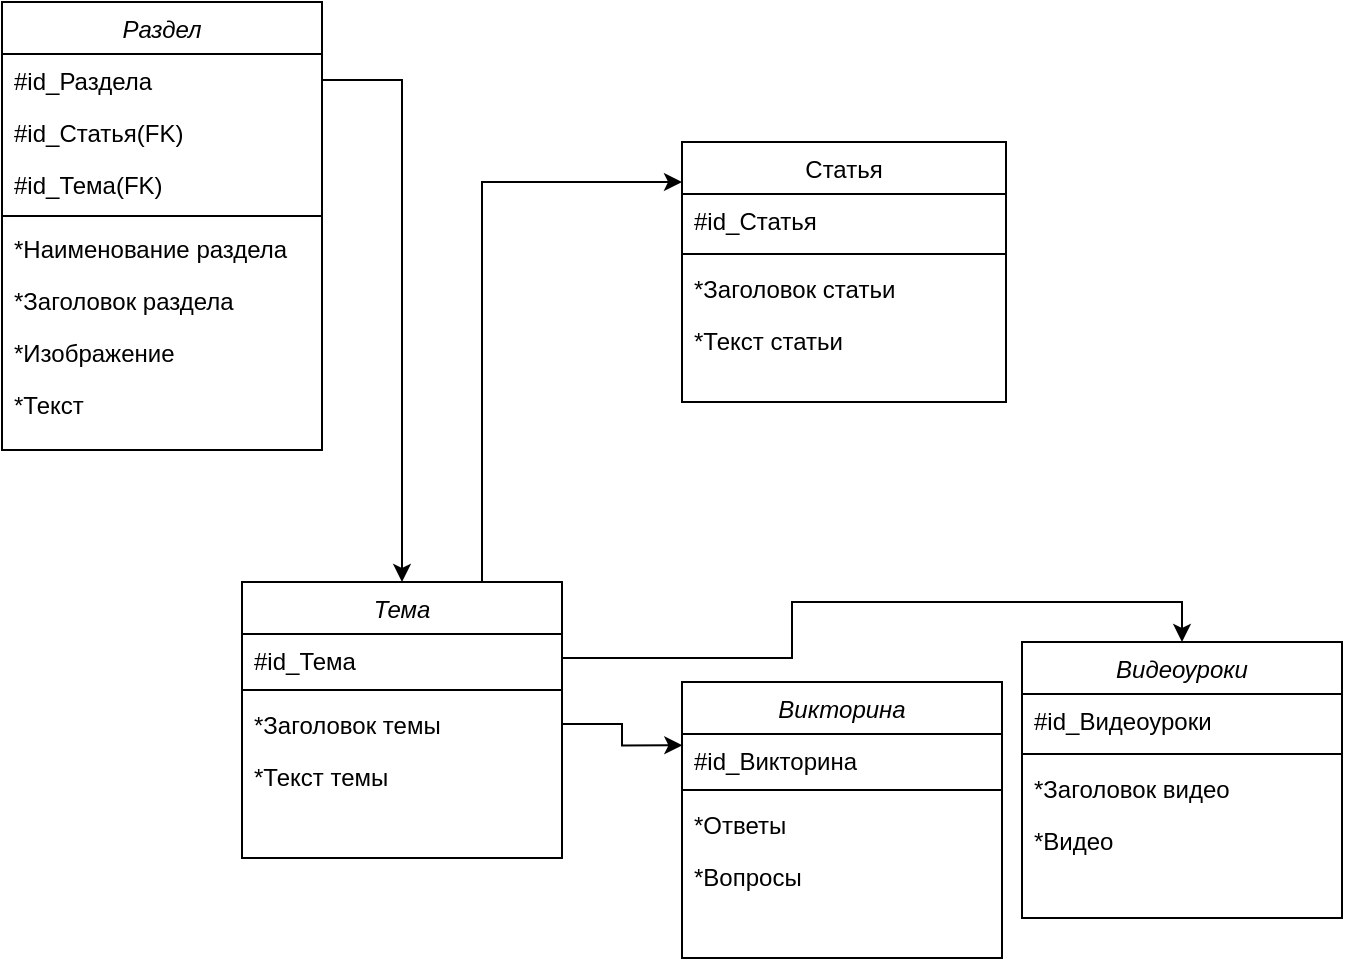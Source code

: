 <mxfile version="15.9.6" type="device"><diagram id="C5RBs43oDa-KdzZeNtuy" name="Page-1"><mxGraphModel dx="1209" dy="662" grid="1" gridSize="10" guides="1" tooltips="1" connect="1" arrows="1" fold="1" page="1" pageScale="1" pageWidth="827" pageHeight="1169" math="0" shadow="0"><root><mxCell id="WIyWlLk6GJQsqaUBKTNV-0"/><mxCell id="WIyWlLk6GJQsqaUBKTNV-1" parent="WIyWlLk6GJQsqaUBKTNV-0"/><mxCell id="zkfFHV4jXpPFQw0GAbJ--0" value="Раздел" style="swimlane;fontStyle=2;align=center;verticalAlign=top;childLayout=stackLayout;horizontal=1;startSize=26;horizontalStack=0;resizeParent=1;resizeLast=0;collapsible=1;marginBottom=0;rounded=0;shadow=0;strokeWidth=1;" parent="WIyWlLk6GJQsqaUBKTNV-1" vertex="1"><mxGeometry x="130" y="60" width="160" height="224" as="geometry"><mxRectangle x="220" y="120" width="160" height="26" as="alternateBounds"/></mxGeometry></mxCell><mxCell id="zkfFHV4jXpPFQw0GAbJ--1" value="#id_Раздела" style="text;align=left;verticalAlign=top;spacingLeft=4;spacingRight=4;overflow=hidden;rotatable=0;points=[[0,0.5],[1,0.5]];portConstraint=eastwest;" parent="zkfFHV4jXpPFQw0GAbJ--0" vertex="1"><mxGeometry y="26" width="160" height="26" as="geometry"/></mxCell><mxCell id="jIaxpOmvBQy7IhtFc4Qt-19" value="#id_Статья(FK)" style="text;align=left;verticalAlign=top;spacingLeft=4;spacingRight=4;overflow=hidden;rotatable=0;points=[[0,0.5],[1,0.5]];portConstraint=eastwest;" parent="zkfFHV4jXpPFQw0GAbJ--0" vertex="1"><mxGeometry y="52" width="160" height="26" as="geometry"/></mxCell><mxCell id="jIaxpOmvBQy7IhtFc4Qt-21" value="#id_Тема(FK)" style="text;align=left;verticalAlign=top;spacingLeft=4;spacingRight=4;overflow=hidden;rotatable=0;points=[[0,0.5],[1,0.5]];portConstraint=eastwest;" parent="zkfFHV4jXpPFQw0GAbJ--0" vertex="1"><mxGeometry y="78" width="160" height="26" as="geometry"/></mxCell><mxCell id="zkfFHV4jXpPFQw0GAbJ--4" value="" style="line;html=1;strokeWidth=1;align=left;verticalAlign=middle;spacingTop=-1;spacingLeft=3;spacingRight=3;rotatable=0;labelPosition=right;points=[];portConstraint=eastwest;" parent="zkfFHV4jXpPFQw0GAbJ--0" vertex="1"><mxGeometry y="104" width="160" height="6" as="geometry"/></mxCell><mxCell id="jIaxpOmvBQy7IhtFc4Qt-24" value="*Наименование раздела" style="text;align=left;verticalAlign=top;spacingLeft=4;spacingRight=4;overflow=hidden;rotatable=0;points=[[0,0.5],[1,0.5]];portConstraint=eastwest;" parent="zkfFHV4jXpPFQw0GAbJ--0" vertex="1"><mxGeometry y="110" width="160" height="26" as="geometry"/></mxCell><mxCell id="zkfFHV4jXpPFQw0GAbJ--5" value="*Заголовок раздела" style="text;align=left;verticalAlign=top;spacingLeft=4;spacingRight=4;overflow=hidden;rotatable=0;points=[[0,0.5],[1,0.5]];portConstraint=eastwest;" parent="zkfFHV4jXpPFQw0GAbJ--0" vertex="1"><mxGeometry y="136" width="160" height="26" as="geometry"/></mxCell><mxCell id="jIaxpOmvBQy7IhtFc4Qt-5" value="*Изображение" style="text;align=left;verticalAlign=top;spacingLeft=4;spacingRight=4;overflow=hidden;rotatable=0;points=[[0,0.5],[1,0.5]];portConstraint=eastwest;" parent="zkfFHV4jXpPFQw0GAbJ--0" vertex="1"><mxGeometry y="162" width="160" height="26" as="geometry"/></mxCell><mxCell id="jIaxpOmvBQy7IhtFc4Qt-25" value="*Текст" style="text;align=left;verticalAlign=top;spacingLeft=4;spacingRight=4;overflow=hidden;rotatable=0;points=[[0,0.5],[1,0.5]];portConstraint=eastwest;" parent="zkfFHV4jXpPFQw0GAbJ--0" vertex="1"><mxGeometry y="188" width="160" height="26" as="geometry"/></mxCell><mxCell id="zkfFHV4jXpPFQw0GAbJ--17" value="Статья" style="swimlane;fontStyle=0;align=center;verticalAlign=top;childLayout=stackLayout;horizontal=1;startSize=26;horizontalStack=0;resizeParent=1;resizeLast=0;collapsible=1;marginBottom=0;rounded=0;shadow=0;strokeWidth=1;" parent="WIyWlLk6GJQsqaUBKTNV-1" vertex="1"><mxGeometry x="470" y="130" width="162" height="130" as="geometry"><mxRectangle x="550" y="140" width="160" height="26" as="alternateBounds"/></mxGeometry></mxCell><mxCell id="zkfFHV4jXpPFQw0GAbJ--22" value="#id_Статья" style="text;align=left;verticalAlign=top;spacingLeft=4;spacingRight=4;overflow=hidden;rotatable=0;points=[[0,0.5],[1,0.5]];portConstraint=eastwest;rounded=0;shadow=0;html=0;" parent="zkfFHV4jXpPFQw0GAbJ--17" vertex="1"><mxGeometry y="26" width="162" height="26" as="geometry"/></mxCell><mxCell id="zkfFHV4jXpPFQw0GAbJ--23" value="" style="line;html=1;strokeWidth=1;align=left;verticalAlign=middle;spacingTop=-1;spacingLeft=3;spacingRight=3;rotatable=0;labelPosition=right;points=[];portConstraint=eastwest;" parent="zkfFHV4jXpPFQw0GAbJ--17" vertex="1"><mxGeometry y="52" width="162" height="8" as="geometry"/></mxCell><mxCell id="zkfFHV4jXpPFQw0GAbJ--24" value="*Заголовок статьи" style="text;align=left;verticalAlign=top;spacingLeft=4;spacingRight=4;overflow=hidden;rotatable=0;points=[[0,0.5],[1,0.5]];portConstraint=eastwest;" parent="zkfFHV4jXpPFQw0GAbJ--17" vertex="1"><mxGeometry y="60" width="162" height="26" as="geometry"/></mxCell><mxCell id="jIaxpOmvBQy7IhtFc4Qt-22" value="*Текст статьи" style="text;align=left;verticalAlign=top;spacingLeft=4;spacingRight=4;overflow=hidden;rotatable=0;points=[[0,0.5],[1,0.5]];portConstraint=eastwest;" parent="zkfFHV4jXpPFQw0GAbJ--17" vertex="1"><mxGeometry y="86" width="162" height="26" as="geometry"/></mxCell><mxCell id="uve_NFsk-pkaChcFcmah-5" style="edgeStyle=orthogonalEdgeStyle;rounded=0;orthogonalLoop=1;jettySize=auto;html=1;exitX=0.75;exitY=0;exitDx=0;exitDy=0;entryX=0;entryY=0.154;entryDx=0;entryDy=0;entryPerimeter=0;" edge="1" parent="WIyWlLk6GJQsqaUBKTNV-1" source="jIaxpOmvBQy7IhtFc4Qt-1" target="zkfFHV4jXpPFQw0GAbJ--17"><mxGeometry relative="1" as="geometry"/></mxCell><mxCell id="jIaxpOmvBQy7IhtFc4Qt-1" value="Тема" style="swimlane;fontStyle=2;align=center;verticalAlign=top;childLayout=stackLayout;horizontal=1;startSize=26;horizontalStack=0;resizeParent=1;resizeLast=0;collapsible=1;marginBottom=0;rounded=0;shadow=0;strokeWidth=1;" parent="WIyWlLk6GJQsqaUBKTNV-1" vertex="1"><mxGeometry x="250" y="350" width="160" height="138" as="geometry"><mxRectangle x="220" y="120" width="160" height="26" as="alternateBounds"/></mxGeometry></mxCell><mxCell id="jIaxpOmvBQy7IhtFc4Qt-2" value="#id_Тема" style="text;align=left;verticalAlign=top;spacingLeft=4;spacingRight=4;overflow=hidden;rotatable=0;points=[[0,0.5],[1,0.5]];portConstraint=eastwest;" parent="jIaxpOmvBQy7IhtFc4Qt-1" vertex="1"><mxGeometry y="26" width="160" height="24" as="geometry"/></mxCell><mxCell id="jIaxpOmvBQy7IhtFc4Qt-3" value="" style="line;html=1;strokeWidth=1;align=left;verticalAlign=middle;spacingTop=-1;spacingLeft=3;spacingRight=3;rotatable=0;labelPosition=right;points=[];portConstraint=eastwest;" parent="jIaxpOmvBQy7IhtFc4Qt-1" vertex="1"><mxGeometry y="50" width="160" height="8" as="geometry"/></mxCell><mxCell id="jIaxpOmvBQy7IhtFc4Qt-4" value="*Заголовок темы" style="text;align=left;verticalAlign=top;spacingLeft=4;spacingRight=4;overflow=hidden;rotatable=0;points=[[0,0.5],[1,0.5]];portConstraint=eastwest;" parent="jIaxpOmvBQy7IhtFc4Qt-1" vertex="1"><mxGeometry y="58" width="160" height="26" as="geometry"/></mxCell><mxCell id="jIaxpOmvBQy7IhtFc4Qt-6" value="*Текст темы" style="text;align=left;verticalAlign=top;spacingLeft=4;spacingRight=4;overflow=hidden;rotatable=0;points=[[0,0.5],[1,0.5]];portConstraint=eastwest;" parent="jIaxpOmvBQy7IhtFc4Qt-1" vertex="1"><mxGeometry y="84" width="160" height="26" as="geometry"/></mxCell><mxCell id="jIaxpOmvBQy7IhtFc4Qt-7" value="Викторина" style="swimlane;fontStyle=2;align=center;verticalAlign=top;childLayout=stackLayout;horizontal=1;startSize=26;horizontalStack=0;resizeParent=1;resizeLast=0;collapsible=1;marginBottom=0;rounded=0;shadow=0;strokeWidth=1;" parent="WIyWlLk6GJQsqaUBKTNV-1" vertex="1"><mxGeometry x="470" y="400" width="160" height="138" as="geometry"><mxRectangle x="220" y="120" width="160" height="26" as="alternateBounds"/></mxGeometry></mxCell><mxCell id="jIaxpOmvBQy7IhtFc4Qt-8" value="#id_Викторина" style="text;align=left;verticalAlign=top;spacingLeft=4;spacingRight=4;overflow=hidden;rotatable=0;points=[[0,0.5],[1,0.5]];portConstraint=eastwest;" parent="jIaxpOmvBQy7IhtFc4Qt-7" vertex="1"><mxGeometry y="26" width="160" height="24" as="geometry"/></mxCell><mxCell id="jIaxpOmvBQy7IhtFc4Qt-9" value="" style="line;html=1;strokeWidth=1;align=left;verticalAlign=middle;spacingTop=-1;spacingLeft=3;spacingRight=3;rotatable=0;labelPosition=right;points=[];portConstraint=eastwest;" parent="jIaxpOmvBQy7IhtFc4Qt-7" vertex="1"><mxGeometry y="50" width="160" height="8" as="geometry"/></mxCell><mxCell id="jIaxpOmvBQy7IhtFc4Qt-11" value="*Ответы" style="text;align=left;verticalAlign=top;spacingLeft=4;spacingRight=4;overflow=hidden;rotatable=0;points=[[0,0.5],[1,0.5]];portConstraint=eastwest;" parent="jIaxpOmvBQy7IhtFc4Qt-7" vertex="1"><mxGeometry y="58" width="160" height="26" as="geometry"/></mxCell><mxCell id="jIaxpOmvBQy7IhtFc4Qt-10" value="*Вопросы" style="text;align=left;verticalAlign=top;spacingLeft=4;spacingRight=4;overflow=hidden;rotatable=0;points=[[0,0.5],[1,0.5]];portConstraint=eastwest;" parent="jIaxpOmvBQy7IhtFc4Qt-7" vertex="1"><mxGeometry y="84" width="160" height="26" as="geometry"/></mxCell><mxCell id="jIaxpOmvBQy7IhtFc4Qt-12" value="Видеоуроки" style="swimlane;fontStyle=2;align=center;verticalAlign=top;childLayout=stackLayout;horizontal=1;startSize=26;horizontalStack=0;resizeParent=1;resizeLast=0;collapsible=1;marginBottom=0;rounded=0;shadow=0;strokeWidth=1;" parent="WIyWlLk6GJQsqaUBKTNV-1" vertex="1"><mxGeometry x="640" y="380" width="160" height="138" as="geometry"><mxRectangle x="220" y="120" width="160" height="26" as="alternateBounds"/></mxGeometry></mxCell><mxCell id="jIaxpOmvBQy7IhtFc4Qt-13" value="#id_Видеоуроки" style="text;align=left;verticalAlign=top;spacingLeft=4;spacingRight=4;overflow=hidden;rotatable=0;points=[[0,0.5],[1,0.5]];portConstraint=eastwest;" parent="jIaxpOmvBQy7IhtFc4Qt-12" vertex="1"><mxGeometry y="26" width="160" height="26" as="geometry"/></mxCell><mxCell id="jIaxpOmvBQy7IhtFc4Qt-14" value="" style="line;html=1;strokeWidth=1;align=left;verticalAlign=middle;spacingTop=-1;spacingLeft=3;spacingRight=3;rotatable=0;labelPosition=right;points=[];portConstraint=eastwest;" parent="jIaxpOmvBQy7IhtFc4Qt-12" vertex="1"><mxGeometry y="52" width="160" height="8" as="geometry"/></mxCell><mxCell id="jIaxpOmvBQy7IhtFc4Qt-15" value="*Заголовок видео" style="text;align=left;verticalAlign=top;spacingLeft=4;spacingRight=4;overflow=hidden;rotatable=0;points=[[0,0.5],[1,0.5]];portConstraint=eastwest;" parent="jIaxpOmvBQy7IhtFc4Qt-12" vertex="1"><mxGeometry y="60" width="160" height="26" as="geometry"/></mxCell><mxCell id="jIaxpOmvBQy7IhtFc4Qt-16" value="*Видео" style="text;align=left;verticalAlign=top;spacingLeft=4;spacingRight=4;overflow=hidden;rotatable=0;points=[[0,0.5],[1,0.5]];portConstraint=eastwest;" parent="jIaxpOmvBQy7IhtFc4Qt-12" vertex="1"><mxGeometry y="86" width="160" height="26" as="geometry"/></mxCell><mxCell id="uve_NFsk-pkaChcFcmah-0" style="edgeStyle=orthogonalEdgeStyle;rounded=0;orthogonalLoop=1;jettySize=auto;html=1;exitX=1;exitY=0.5;exitDx=0;exitDy=0;" edge="1" parent="WIyWlLk6GJQsqaUBKTNV-1" source="zkfFHV4jXpPFQw0GAbJ--1" target="jIaxpOmvBQy7IhtFc4Qt-1"><mxGeometry relative="1" as="geometry"/></mxCell><mxCell id="uve_NFsk-pkaChcFcmah-3" style="edgeStyle=orthogonalEdgeStyle;rounded=0;orthogonalLoop=1;jettySize=auto;html=1;exitX=1;exitY=0.5;exitDx=0;exitDy=0;entryX=0.5;entryY=0;entryDx=0;entryDy=0;" edge="1" parent="WIyWlLk6GJQsqaUBKTNV-1" source="jIaxpOmvBQy7IhtFc4Qt-2" target="jIaxpOmvBQy7IhtFc4Qt-12"><mxGeometry relative="1" as="geometry"/></mxCell><mxCell id="uve_NFsk-pkaChcFcmah-4" style="edgeStyle=orthogonalEdgeStyle;rounded=0;orthogonalLoop=1;jettySize=auto;html=1;exitX=1;exitY=0.5;exitDx=0;exitDy=0;entryX=0.001;entryY=0.236;entryDx=0;entryDy=0;entryPerimeter=0;" edge="1" parent="WIyWlLk6GJQsqaUBKTNV-1" source="jIaxpOmvBQy7IhtFc4Qt-4" target="jIaxpOmvBQy7IhtFc4Qt-8"><mxGeometry relative="1" as="geometry"/></mxCell></root></mxGraphModel></diagram></mxfile>
